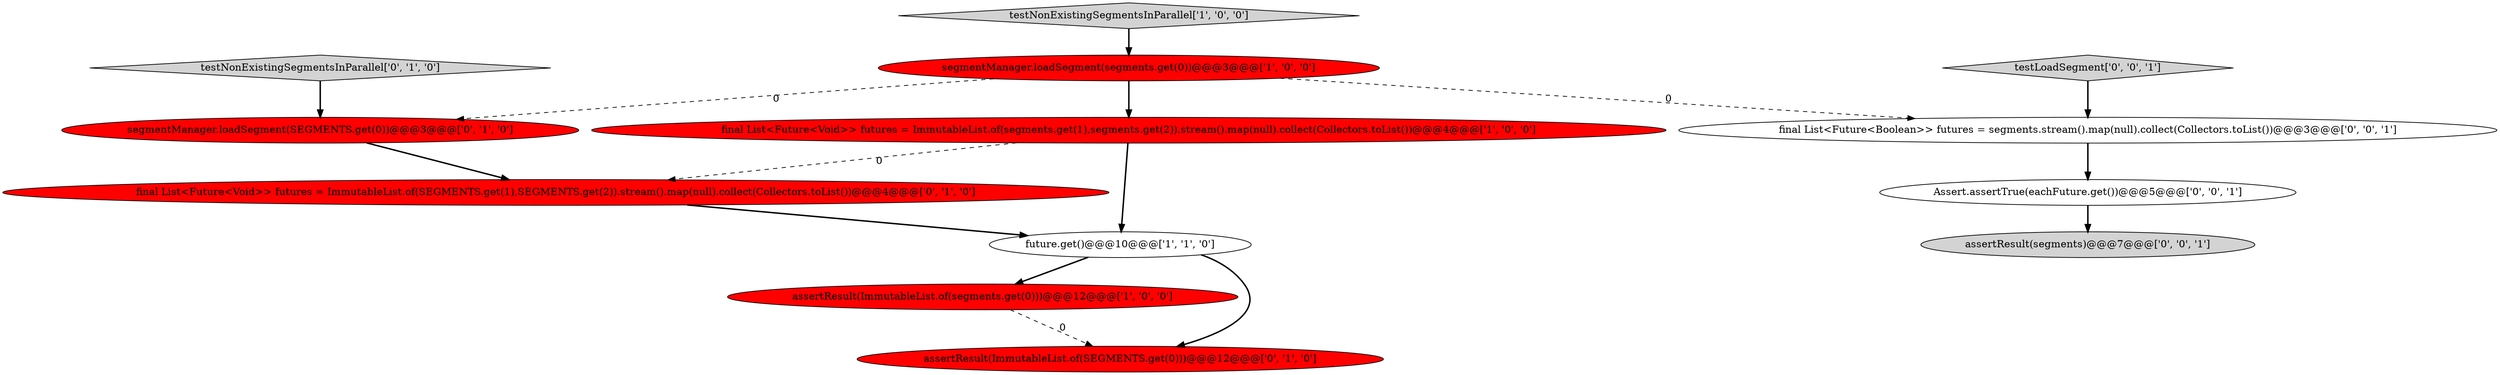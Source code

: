 digraph {
8 [style = filled, label = "testNonExistingSegmentsInParallel['0', '1', '0']", fillcolor = lightgray, shape = diamond image = "AAA0AAABBB2BBB"];
10 [style = filled, label = "testLoadSegment['0', '0', '1']", fillcolor = lightgray, shape = diamond image = "AAA0AAABBB3BBB"];
7 [style = filled, label = "segmentManager.loadSegment(SEGMENTS.get(0))@@@3@@@['0', '1', '0']", fillcolor = red, shape = ellipse image = "AAA1AAABBB2BBB"];
11 [style = filled, label = "assertResult(segments)@@@7@@@['0', '0', '1']", fillcolor = lightgray, shape = ellipse image = "AAA0AAABBB3BBB"];
4 [style = filled, label = "testNonExistingSegmentsInParallel['1', '0', '0']", fillcolor = lightgray, shape = diamond image = "AAA0AAABBB1BBB"];
0 [style = filled, label = "segmentManager.loadSegment(segments.get(0))@@@3@@@['1', '0', '0']", fillcolor = red, shape = ellipse image = "AAA1AAABBB1BBB"];
1 [style = filled, label = "assertResult(ImmutableList.of(segments.get(0)))@@@12@@@['1', '0', '0']", fillcolor = red, shape = ellipse image = "AAA1AAABBB1BBB"];
6 [style = filled, label = "assertResult(ImmutableList.of(SEGMENTS.get(0)))@@@12@@@['0', '1', '0']", fillcolor = red, shape = ellipse image = "AAA1AAABBB2BBB"];
2 [style = filled, label = "final List<Future<Void>> futures = ImmutableList.of(segments.get(1),segments.get(2)).stream().map(null).collect(Collectors.toList())@@@4@@@['1', '0', '0']", fillcolor = red, shape = ellipse image = "AAA1AAABBB1BBB"];
12 [style = filled, label = "Assert.assertTrue(eachFuture.get())@@@5@@@['0', '0', '1']", fillcolor = white, shape = ellipse image = "AAA0AAABBB3BBB"];
9 [style = filled, label = "final List<Future<Boolean>> futures = segments.stream().map(null).collect(Collectors.toList())@@@3@@@['0', '0', '1']", fillcolor = white, shape = ellipse image = "AAA0AAABBB3BBB"];
3 [style = filled, label = "future.get()@@@10@@@['1', '1', '0']", fillcolor = white, shape = ellipse image = "AAA0AAABBB1BBB"];
5 [style = filled, label = "final List<Future<Void>> futures = ImmutableList.of(SEGMENTS.get(1),SEGMENTS.get(2)).stream().map(null).collect(Collectors.toList())@@@4@@@['0', '1', '0']", fillcolor = red, shape = ellipse image = "AAA1AAABBB2BBB"];
8->7 [style = bold, label=""];
5->3 [style = bold, label=""];
3->6 [style = bold, label=""];
2->5 [style = dashed, label="0"];
7->5 [style = bold, label=""];
10->9 [style = bold, label=""];
9->12 [style = bold, label=""];
0->9 [style = dashed, label="0"];
3->1 [style = bold, label=""];
0->7 [style = dashed, label="0"];
1->6 [style = dashed, label="0"];
2->3 [style = bold, label=""];
4->0 [style = bold, label=""];
0->2 [style = bold, label=""];
12->11 [style = bold, label=""];
}
